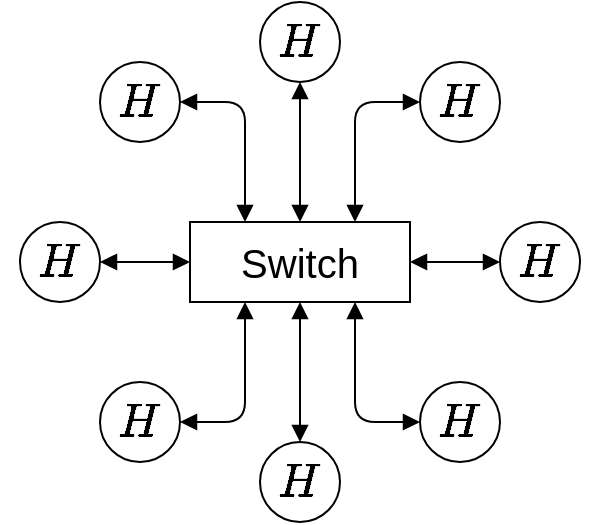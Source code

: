 <mxfile version="13.9.9" type="device"><diagram id="91vJPEqIGm0rbSoW61RH" name="Page-1"><mxGraphModel dx="2172" dy="4132" grid="1" gridSize="10" guides="1" tooltips="1" connect="1" arrows="1" fold="1" page="1" pageScale="1" pageWidth="850" pageHeight="1100" math="1" shadow="0"><root><mxCell id="0"/><mxCell id="1" parent="0"/><mxCell id="DP40kzi92k0eTTchQPKS-2" value="$$H$$" style="ellipse;whiteSpace=wrap;html=1;aspect=fixed;fontSize=20;" vertex="1" parent="1"><mxGeometry x="70" y="-2140" width="40" height="40" as="geometry"/></mxCell><mxCell id="DP40kzi92k0eTTchQPKS-11" style="rounded=0;orthogonalLoop=1;jettySize=auto;html=1;exitX=0.5;exitY=1;exitDx=0;exitDy=0;endArrow=block;endFill=1;startArrow=block;startFill=1;" edge="1" parent="1" source="DP40kzi92k0eTTchQPKS-3" target="DP40kzi92k0eTTchQPKS-10"><mxGeometry relative="1" as="geometry"/></mxCell><mxCell id="DP40kzi92k0eTTchQPKS-3" value="$$H$$" style="ellipse;whiteSpace=wrap;html=1;aspect=fixed;fontSize=20;" vertex="1" parent="1"><mxGeometry x="150" y="-2170" width="40" height="40" as="geometry"/></mxCell><mxCell id="DP40kzi92k0eTTchQPKS-12" style="edgeStyle=orthogonalEdgeStyle;rounded=1;orthogonalLoop=1;jettySize=auto;html=1;endArrow=block;endFill=1;startArrow=block;startFill=1;entryX=0.75;entryY=0;entryDx=0;entryDy=0;" edge="1" parent="1" source="DP40kzi92k0eTTchQPKS-4" target="DP40kzi92k0eTTchQPKS-10"><mxGeometry relative="1" as="geometry"><Array as="points"><mxPoint x="197" y="-2120"/></Array></mxGeometry></mxCell><mxCell id="DP40kzi92k0eTTchQPKS-4" value="$$H$$" style="ellipse;whiteSpace=wrap;html=1;aspect=fixed;fontSize=20;" vertex="1" parent="1"><mxGeometry x="230" y="-2140" width="40" height="40" as="geometry"/></mxCell><mxCell id="DP40kzi92k0eTTchQPKS-5" value="$$H$$" style="ellipse;whiteSpace=wrap;html=1;aspect=fixed;fontSize=20;" vertex="1" parent="1"><mxGeometry x="70" y="-1980" width="40" height="40" as="geometry"/></mxCell><mxCell id="DP40kzi92k0eTTchQPKS-15" style="edgeStyle=none;rounded=0;orthogonalLoop=1;jettySize=auto;html=1;exitX=0.5;exitY=0;exitDx=0;exitDy=0;entryX=0.5;entryY=1;entryDx=0;entryDy=0;endArrow=block;endFill=1;startArrow=block;startFill=1;" edge="1" parent="1" source="DP40kzi92k0eTTchQPKS-6" target="DP40kzi92k0eTTchQPKS-10"><mxGeometry relative="1" as="geometry"/></mxCell><mxCell id="DP40kzi92k0eTTchQPKS-6" value="$$H$$" style="ellipse;whiteSpace=wrap;html=1;aspect=fixed;fontSize=20;" vertex="1" parent="1"><mxGeometry x="150" y="-1950" width="40" height="40" as="geometry"/></mxCell><mxCell id="DP40kzi92k0eTTchQPKS-7" value="$$H$$" style="ellipse;whiteSpace=wrap;html=1;aspect=fixed;fontSize=20;" vertex="1" parent="1"><mxGeometry x="230" y="-1980" width="40" height="40" as="geometry"/></mxCell><mxCell id="DP40kzi92k0eTTchQPKS-17" style="edgeStyle=none;rounded=0;orthogonalLoop=1;jettySize=auto;html=1;exitX=1;exitY=0.5;exitDx=0;exitDy=0;entryX=0;entryY=0.5;entryDx=0;entryDy=0;endArrow=block;endFill=1;startArrow=block;startFill=1;" edge="1" parent="1" source="DP40kzi92k0eTTchQPKS-8" target="DP40kzi92k0eTTchQPKS-10"><mxGeometry relative="1" as="geometry"/></mxCell><mxCell id="DP40kzi92k0eTTchQPKS-8" value="$$H$$" style="ellipse;whiteSpace=wrap;html=1;aspect=fixed;fontSize=20;" vertex="1" parent="1"><mxGeometry x="30" y="-2060" width="40" height="40" as="geometry"/></mxCell><mxCell id="DP40kzi92k0eTTchQPKS-13" style="edgeStyle=none;rounded=0;orthogonalLoop=1;jettySize=auto;html=1;endArrow=block;endFill=1;startArrow=block;startFill=1;" edge="1" parent="1" source="DP40kzi92k0eTTchQPKS-9" target="DP40kzi92k0eTTchQPKS-10"><mxGeometry relative="1" as="geometry"/></mxCell><mxCell id="DP40kzi92k0eTTchQPKS-9" value="$$H$$" style="ellipse;whiteSpace=wrap;html=1;aspect=fixed;fontSize=20;" vertex="1" parent="1"><mxGeometry x="270" y="-2060" width="40" height="40" as="geometry"/></mxCell><mxCell id="DP40kzi92k0eTTchQPKS-10" value="Switch" style="rounded=0;whiteSpace=wrap;html=1;fontSize=20;" vertex="1" parent="1"><mxGeometry x="115" y="-2060" width="110" height="40" as="geometry"/></mxCell><mxCell id="DP40kzi92k0eTTchQPKS-19" style="edgeStyle=orthogonalEdgeStyle;rounded=1;orthogonalLoop=1;jettySize=auto;html=1;endArrow=block;endFill=1;startArrow=block;startFill=1;entryX=0.75;entryY=1;entryDx=0;entryDy=0;exitX=0;exitY=0.5;exitDx=0;exitDy=0;" edge="1" parent="1" source="DP40kzi92k0eTTchQPKS-7" target="DP40kzi92k0eTTchQPKS-10"><mxGeometry relative="1" as="geometry"><mxPoint x="235.858" y="-1974.142" as="sourcePoint"/><mxPoint x="190" y="-2020" as="targetPoint"/></mxGeometry></mxCell><mxCell id="DP40kzi92k0eTTchQPKS-20" style="edgeStyle=orthogonalEdgeStyle;rounded=1;orthogonalLoop=1;jettySize=auto;html=1;endArrow=block;endFill=1;startArrow=block;startFill=1;entryX=0.25;entryY=1;entryDx=0;entryDy=0;exitX=1;exitY=0.5;exitDx=0;exitDy=0;" edge="1" parent="1" source="DP40kzi92k0eTTchQPKS-5" target="DP40kzi92k0eTTchQPKS-10"><mxGeometry relative="1" as="geometry"><mxPoint x="104.142" y="-1974.142" as="sourcePoint"/><mxPoint x="150" y="-2020" as="targetPoint"/></mxGeometry></mxCell><mxCell id="DP40kzi92k0eTTchQPKS-21" style="edgeStyle=orthogonalEdgeStyle;rounded=1;orthogonalLoop=1;jettySize=auto;html=1;endArrow=block;endFill=1;startArrow=block;startFill=1;entryX=0.25;entryY=0;entryDx=0;entryDy=0;exitX=1;exitY=0.5;exitDx=0;exitDy=0;" edge="1" parent="1" source="DP40kzi92k0eTTchQPKS-2" target="DP40kzi92k0eTTchQPKS-10"><mxGeometry relative="1" as="geometry"><mxPoint x="104.142" y="-2105.858" as="sourcePoint"/><mxPoint x="150" y="-2060" as="targetPoint"/></mxGeometry></mxCell></root></mxGraphModel></diagram></mxfile>